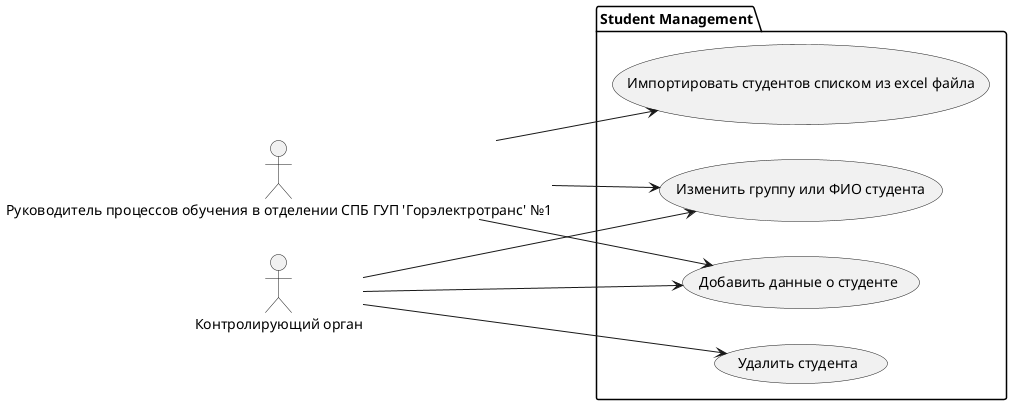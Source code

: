 @startuml
left to right direction
actor "Руководитель процессов обучения в отделении СПБ ГУП 'Горэлектротранс' №1" as User
actor "Контролирующий орган" as Control

package "Student Management" {
    usecase "Добавить данные о студенте" as UC1
    usecase "Изменить группу или ФИО студента" as UC2
    usecase "Удалить студента" as UC3
    usecase "Импортировать студентов списком из excel файла" as UC4

    Control --> UC1
    Control --> UC2
    Control --> UC3

    User --> UC1
    User --> UC2
    User --> UC4
}


@enduml